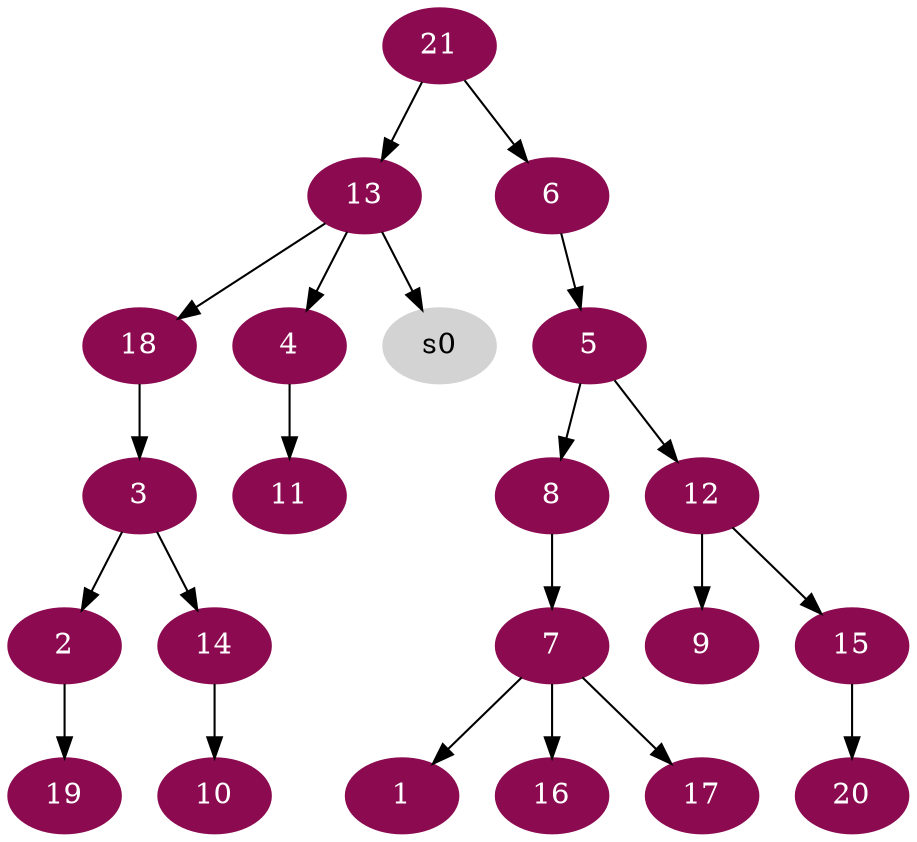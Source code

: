 digraph G {
node [color=deeppink4, style=filled, fontcolor=white];
7 -> 1;
3 -> 2;
18 -> 3;
13 -> 4;
6 -> 5;
21 -> 6;
8 -> 7;
5 -> 8;
12 -> 9;
14 -> 10;
4 -> 11;
5 -> 12;
21 -> 13;
3 -> 14;
12 -> 15;
7 -> 16;
7 -> 17;
13 -> 18;
2 -> 19;
15 -> 20;
node [color=lightgrey, style=filled, fontcolor=black];
13 -> s0;
}
